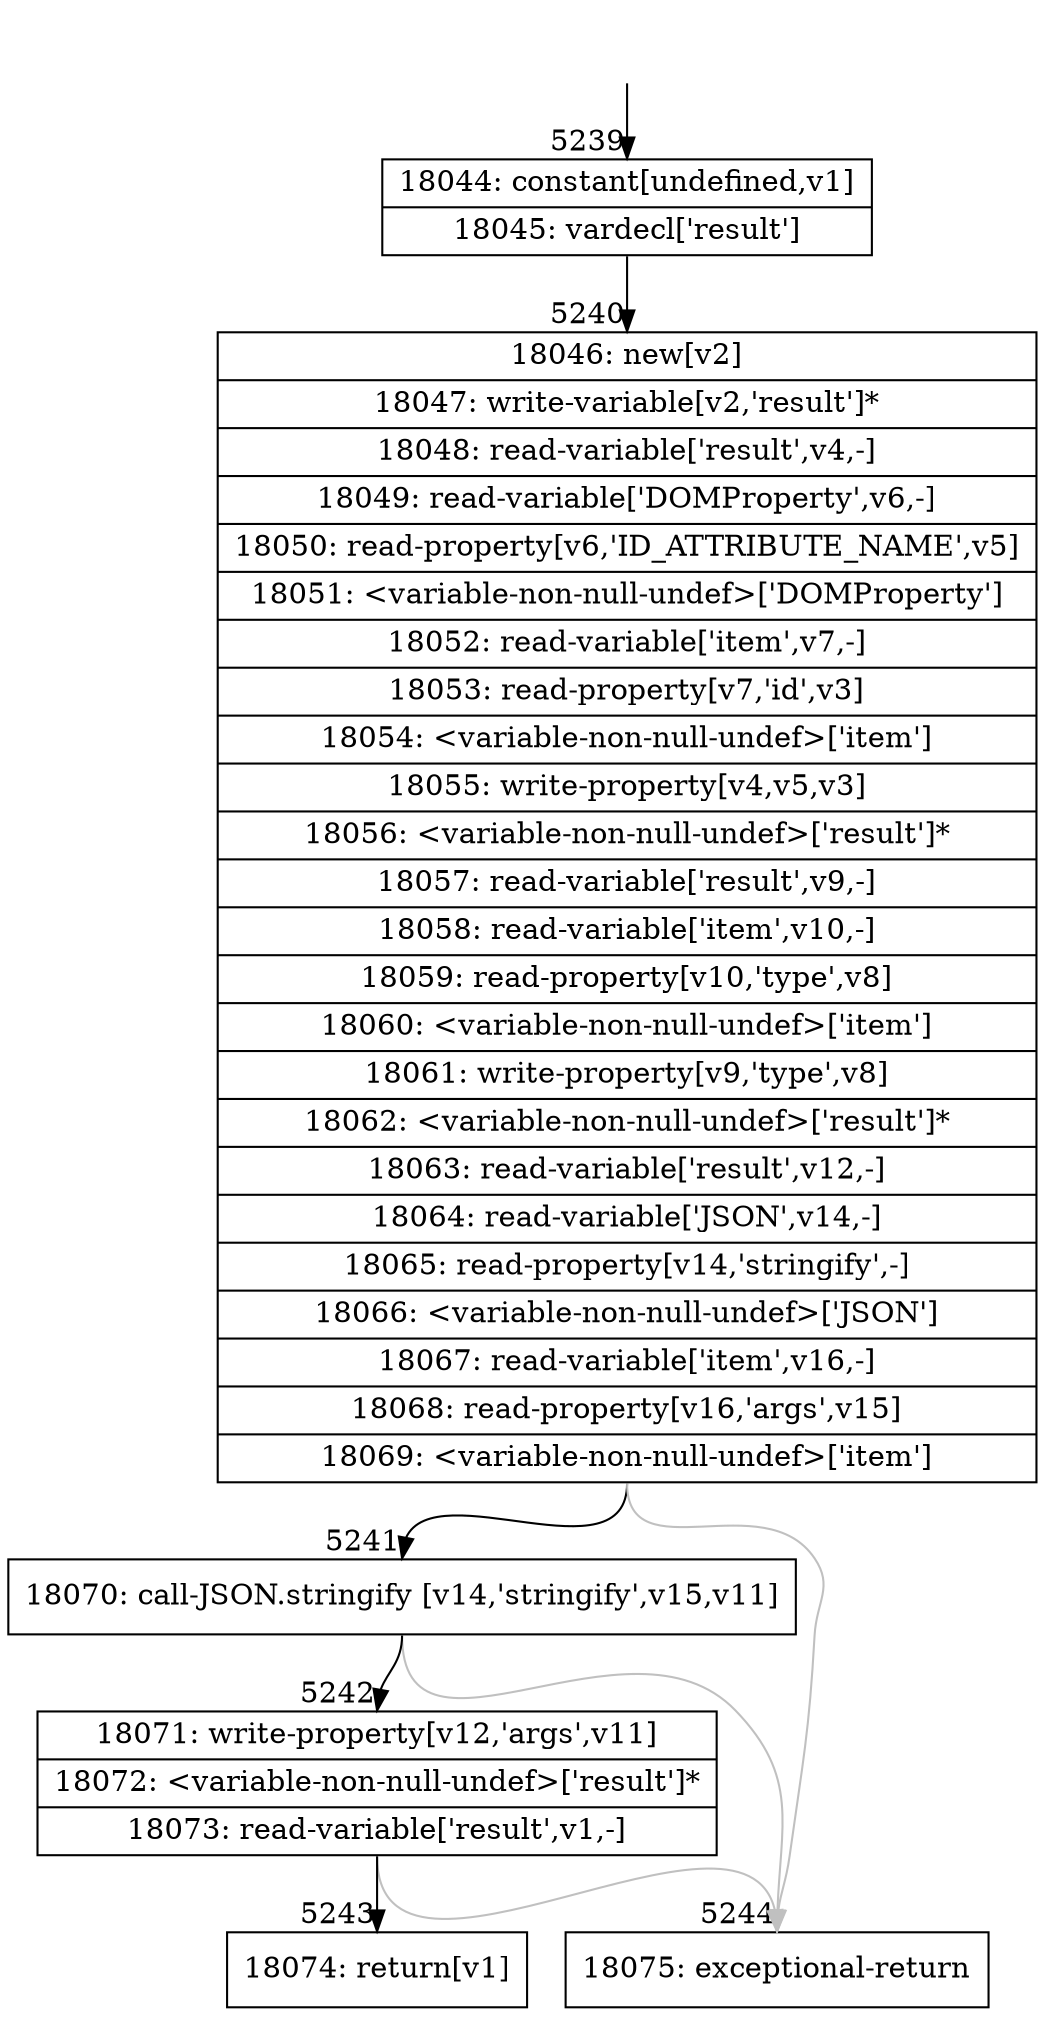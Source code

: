 digraph {
rankdir="TD"
BB_entry357[shape=none,label=""];
BB_entry357 -> BB5239 [tailport=s, headport=n, headlabel="    5239"]
BB5239 [shape=record label="{18044: constant[undefined,v1]|18045: vardecl['result']}" ] 
BB5239 -> BB5240 [tailport=s, headport=n, headlabel="      5240"]
BB5240 [shape=record label="{18046: new[v2]|18047: write-variable[v2,'result']*|18048: read-variable['result',v4,-]|18049: read-variable['DOMProperty',v6,-]|18050: read-property[v6,'ID_ATTRIBUTE_NAME',v5]|18051: \<variable-non-null-undef\>['DOMProperty']|18052: read-variable['item',v7,-]|18053: read-property[v7,'id',v3]|18054: \<variable-non-null-undef\>['item']|18055: write-property[v4,v5,v3]|18056: \<variable-non-null-undef\>['result']*|18057: read-variable['result',v9,-]|18058: read-variable['item',v10,-]|18059: read-property[v10,'type',v8]|18060: \<variable-non-null-undef\>['item']|18061: write-property[v9,'type',v8]|18062: \<variable-non-null-undef\>['result']*|18063: read-variable['result',v12,-]|18064: read-variable['JSON',v14,-]|18065: read-property[v14,'stringify',-]|18066: \<variable-non-null-undef\>['JSON']|18067: read-variable['item',v16,-]|18068: read-property[v16,'args',v15]|18069: \<variable-non-null-undef\>['item']}" ] 
BB5240 -> BB5241 [tailport=s, headport=n, headlabel="      5241"]
BB5240 -> BB5244 [tailport=s, headport=n, color=gray, headlabel="      5244"]
BB5241 [shape=record label="{18070: call-JSON.stringify [v14,'stringify',v15,v11]}" ] 
BB5241 -> BB5242 [tailport=s, headport=n, headlabel="      5242"]
BB5241 -> BB5244 [tailport=s, headport=n, color=gray]
BB5242 [shape=record label="{18071: write-property[v12,'args',v11]|18072: \<variable-non-null-undef\>['result']*|18073: read-variable['result',v1,-]}" ] 
BB5242 -> BB5243 [tailport=s, headport=n, headlabel="      5243"]
BB5242 -> BB5244 [tailport=s, headport=n, color=gray]
BB5243 [shape=record label="{18074: return[v1]}" ] 
BB5244 [shape=record label="{18075: exceptional-return}" ] 
//#$~ 9480
}
